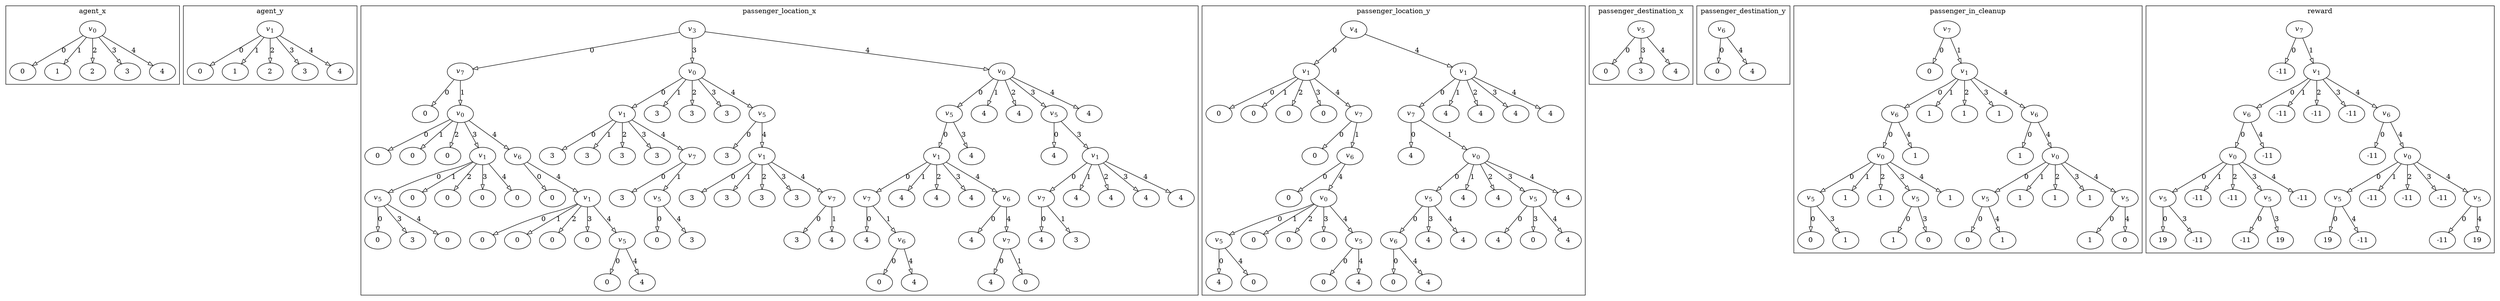 digraph {
edge [arrowhead=empty]

subgraph cluster_agent_x {
label="agent_x"
agent_x_n0 [label=<<i>v</i><sub>0</sub>>]
agent_x_n0 -> agent_x_n1 [label=<0>]
agent_x_n1 [label="0"]
agent_x_n0 -> agent_x_n2 [label=<1>]
agent_x_n2 [label="1"]
agent_x_n0 -> agent_x_n3 [label=<2>]
agent_x_n3 [label="2"]
agent_x_n0 -> agent_x_n4 [label=<3>]
agent_x_n4 [label="3"]
agent_x_n0 -> agent_x_n5 [label=<4>]
agent_x_n5 [label="4"]
}

subgraph cluster_agent_y {
label="agent_y"
agent_y_n0 [label=<<i>v</i><sub>1</sub>>]
agent_y_n0 -> agent_y_n1 [label=<0>]
agent_y_n1 [label="0"]
agent_y_n0 -> agent_y_n2 [label=<1>]
agent_y_n2 [label="1"]
agent_y_n0 -> agent_y_n3 [label=<2>]
agent_y_n3 [label="2"]
agent_y_n0 -> agent_y_n4 [label=<3>]
agent_y_n4 [label="3"]
agent_y_n0 -> agent_y_n5 [label=<4>]
agent_y_n5 [label="4"]
}

subgraph cluster_passenger_location_x {
label="passenger_location_x"
passenger_location_x_n0 [label=<<i>v</i><sub>3</sub>>]
passenger_location_x_n0 -> passenger_location_x_n1 [label=<0>]
passenger_location_x_n1 [label=<<i>v</i><sub>7</sub>>]
passenger_location_x_n1 -> passenger_location_x_n2 [label=<0>]
passenger_location_x_n2 [label="0"]
passenger_location_x_n1 -> passenger_location_x_n3 [label=<1>]
passenger_location_x_n3 [label=<<i>v</i><sub>0</sub>>]
passenger_location_x_n3 -> passenger_location_x_n4 [label=<0>]
passenger_location_x_n4 [label="0"]
passenger_location_x_n3 -> passenger_location_x_n5 [label=<1>]
passenger_location_x_n5 [label="0"]
passenger_location_x_n3 -> passenger_location_x_n6 [label=<2>]
passenger_location_x_n6 [label="0"]
passenger_location_x_n3 -> passenger_location_x_n7 [label=<3>]
passenger_location_x_n7 [label=<<i>v</i><sub>1</sub>>]
passenger_location_x_n7 -> passenger_location_x_n8 [label=<0>]
passenger_location_x_n8 [label=<<i>v</i><sub>5</sub>>]
passenger_location_x_n8 -> passenger_location_x_n9 [label=<0>]
passenger_location_x_n9 [label="0"]
passenger_location_x_n8 -> passenger_location_x_n10 [label=<3>]
passenger_location_x_n10 [label="3"]
passenger_location_x_n8 -> passenger_location_x_n11 [label=<4>]
passenger_location_x_n11 [label="0"]
passenger_location_x_n7 -> passenger_location_x_n12 [label=<1>]
passenger_location_x_n12 [label="0"]
passenger_location_x_n7 -> passenger_location_x_n13 [label=<2>]
passenger_location_x_n13 [label="0"]
passenger_location_x_n7 -> passenger_location_x_n14 [label=<3>]
passenger_location_x_n14 [label="0"]
passenger_location_x_n7 -> passenger_location_x_n15 [label=<4>]
passenger_location_x_n15 [label="0"]
passenger_location_x_n3 -> passenger_location_x_n16 [label=<4>]
passenger_location_x_n16 [label=<<i>v</i><sub>6</sub>>]
passenger_location_x_n16 -> passenger_location_x_n17 [label=<0>]
passenger_location_x_n17 [label="0"]
passenger_location_x_n16 -> passenger_location_x_n18 [label=<4>]
passenger_location_x_n18 [label=<<i>v</i><sub>1</sub>>]
passenger_location_x_n18 -> passenger_location_x_n19 [label=<0>]
passenger_location_x_n19 [label="0"]
passenger_location_x_n18 -> passenger_location_x_n20 [label=<1>]
passenger_location_x_n20 [label="0"]
passenger_location_x_n18 -> passenger_location_x_n21 [label=<2>]
passenger_location_x_n21 [label="0"]
passenger_location_x_n18 -> passenger_location_x_n22 [label=<3>]
passenger_location_x_n22 [label="0"]
passenger_location_x_n18 -> passenger_location_x_n23 [label=<4>]
passenger_location_x_n23 [label=<<i>v</i><sub>5</sub>>]
passenger_location_x_n23 -> passenger_location_x_n24 [label=<0>]
passenger_location_x_n24 [label="0"]
passenger_location_x_n23 -> passenger_location_x_n25 [label=<4>]
passenger_location_x_n25 [label="4"]
passenger_location_x_n0 -> passenger_location_x_n26 [label=<3>]
passenger_location_x_n26 [label=<<i>v</i><sub>0</sub>>]
passenger_location_x_n26 -> passenger_location_x_n27 [label=<0>]
passenger_location_x_n27 [label=<<i>v</i><sub>1</sub>>]
passenger_location_x_n27 -> passenger_location_x_n28 [label=<0>]
passenger_location_x_n28 [label="3"]
passenger_location_x_n27 -> passenger_location_x_n29 [label=<1>]
passenger_location_x_n29 [label="3"]
passenger_location_x_n27 -> passenger_location_x_n30 [label=<2>]
passenger_location_x_n30 [label="3"]
passenger_location_x_n27 -> passenger_location_x_n31 [label=<3>]
passenger_location_x_n31 [label="3"]
passenger_location_x_n27 -> passenger_location_x_n32 [label=<4>]
passenger_location_x_n32 [label=<<i>v</i><sub>7</sub>>]
passenger_location_x_n32 -> passenger_location_x_n33 [label=<0>]
passenger_location_x_n33 [label="3"]
passenger_location_x_n32 -> passenger_location_x_n34 [label=<1>]
passenger_location_x_n34 [label=<<i>v</i><sub>5</sub>>]
passenger_location_x_n34 -> passenger_location_x_n35 [label=<0>]
passenger_location_x_n35 [label="0"]
passenger_location_x_n34 -> passenger_location_x_n36 [label=<4>]
passenger_location_x_n36 [label="3"]
passenger_location_x_n26 -> passenger_location_x_n37 [label=<1>]
passenger_location_x_n37 [label="3"]
passenger_location_x_n26 -> passenger_location_x_n38 [label=<2>]
passenger_location_x_n38 [label="3"]
passenger_location_x_n26 -> passenger_location_x_n39 [label=<3>]
passenger_location_x_n39 [label="3"]
passenger_location_x_n26 -> passenger_location_x_n40 [label=<4>]
passenger_location_x_n40 [label=<<i>v</i><sub>5</sub>>]
passenger_location_x_n40 -> passenger_location_x_n41 [label=<0>]
passenger_location_x_n41 [label="3"]
passenger_location_x_n40 -> passenger_location_x_n42 [label=<4>]
passenger_location_x_n42 [label=<<i>v</i><sub>1</sub>>]
passenger_location_x_n42 -> passenger_location_x_n43 [label=<0>]
passenger_location_x_n43 [label="3"]
passenger_location_x_n42 -> passenger_location_x_n44 [label=<1>]
passenger_location_x_n44 [label="3"]
passenger_location_x_n42 -> passenger_location_x_n45 [label=<2>]
passenger_location_x_n45 [label="3"]
passenger_location_x_n42 -> passenger_location_x_n46 [label=<3>]
passenger_location_x_n46 [label="3"]
passenger_location_x_n42 -> passenger_location_x_n47 [label=<4>]
passenger_location_x_n47 [label=<<i>v</i><sub>7</sub>>]
passenger_location_x_n47 -> passenger_location_x_n48 [label=<0>]
passenger_location_x_n48 [label="3"]
passenger_location_x_n47 -> passenger_location_x_n49 [label=<1>]
passenger_location_x_n49 [label="4"]
passenger_location_x_n0 -> passenger_location_x_n50 [label=<4>]
passenger_location_x_n50 [label=<<i>v</i><sub>0</sub>>]
passenger_location_x_n50 -> passenger_location_x_n51 [label=<0>]
passenger_location_x_n51 [label=<<i>v</i><sub>5</sub>>]
passenger_location_x_n51 -> passenger_location_x_n52 [label=<0>]
passenger_location_x_n52 [label=<<i>v</i><sub>1</sub>>]
passenger_location_x_n52 -> passenger_location_x_n53 [label=<0>]
passenger_location_x_n53 [label=<<i>v</i><sub>7</sub>>]
passenger_location_x_n53 -> passenger_location_x_n54 [label=<0>]
passenger_location_x_n54 [label="4"]
passenger_location_x_n53 -> passenger_location_x_n55 [label=<1>]
passenger_location_x_n55 [label=<<i>v</i><sub>6</sub>>]
passenger_location_x_n55 -> passenger_location_x_n56 [label=<0>]
passenger_location_x_n56 [label="0"]
passenger_location_x_n55 -> passenger_location_x_n57 [label=<4>]
passenger_location_x_n57 [label="4"]
passenger_location_x_n52 -> passenger_location_x_n58 [label=<1>]
passenger_location_x_n58 [label="4"]
passenger_location_x_n52 -> passenger_location_x_n59 [label=<2>]
passenger_location_x_n59 [label="4"]
passenger_location_x_n52 -> passenger_location_x_n60 [label=<3>]
passenger_location_x_n60 [label="4"]
passenger_location_x_n52 -> passenger_location_x_n61 [label=<4>]
passenger_location_x_n61 [label=<<i>v</i><sub>6</sub>>]
passenger_location_x_n61 -> passenger_location_x_n62 [label=<0>]
passenger_location_x_n62 [label="4"]
passenger_location_x_n61 -> passenger_location_x_n63 [label=<4>]
passenger_location_x_n63 [label=<<i>v</i><sub>7</sub>>]
passenger_location_x_n63 -> passenger_location_x_n64 [label=<0>]
passenger_location_x_n64 [label="4"]
passenger_location_x_n63 -> passenger_location_x_n65 [label=<1>]
passenger_location_x_n65 [label="0"]
passenger_location_x_n51 -> passenger_location_x_n66 [label=<3>]
passenger_location_x_n66 [label="4"]
passenger_location_x_n50 -> passenger_location_x_n67 [label=<1>]
passenger_location_x_n67 [label="4"]
passenger_location_x_n50 -> passenger_location_x_n68 [label=<2>]
passenger_location_x_n68 [label="4"]
passenger_location_x_n50 -> passenger_location_x_n69 [label=<3>]
passenger_location_x_n69 [label=<<i>v</i><sub>5</sub>>]
passenger_location_x_n69 -> passenger_location_x_n70 [label=<0>]
passenger_location_x_n70 [label="4"]
passenger_location_x_n69 -> passenger_location_x_n71 [label=<3>]
passenger_location_x_n71 [label=<<i>v</i><sub>1</sub>>]
passenger_location_x_n71 -> passenger_location_x_n72 [label=<0>]
passenger_location_x_n72 [label=<<i>v</i><sub>7</sub>>]
passenger_location_x_n72 -> passenger_location_x_n73 [label=<0>]
passenger_location_x_n73 [label="4"]
passenger_location_x_n72 -> passenger_location_x_n74 [label=<1>]
passenger_location_x_n74 [label="3"]
passenger_location_x_n71 -> passenger_location_x_n75 [label=<1>]
passenger_location_x_n75 [label="4"]
passenger_location_x_n71 -> passenger_location_x_n76 [label=<2>]
passenger_location_x_n76 [label="4"]
passenger_location_x_n71 -> passenger_location_x_n77 [label=<3>]
passenger_location_x_n77 [label="4"]
passenger_location_x_n71 -> passenger_location_x_n78 [label=<4>]
passenger_location_x_n78 [label="4"]
passenger_location_x_n50 -> passenger_location_x_n79 [label=<4>]
passenger_location_x_n79 [label="4"]
}

subgraph cluster_passenger_location_y {
label="passenger_location_y"
passenger_location_y_n0 [label=<<i>v</i><sub>4</sub>>]
passenger_location_y_n0 -> passenger_location_y_n1 [label=<0>]
passenger_location_y_n1 [label=<<i>v</i><sub>1</sub>>]
passenger_location_y_n1 -> passenger_location_y_n2 [label=<0>]
passenger_location_y_n2 [label="0"]
passenger_location_y_n1 -> passenger_location_y_n3 [label=<1>]
passenger_location_y_n3 [label="0"]
passenger_location_y_n1 -> passenger_location_y_n4 [label=<2>]
passenger_location_y_n4 [label="0"]
passenger_location_y_n1 -> passenger_location_y_n5 [label=<3>]
passenger_location_y_n5 [label="0"]
passenger_location_y_n1 -> passenger_location_y_n6 [label=<4>]
passenger_location_y_n6 [label=<<i>v</i><sub>7</sub>>]
passenger_location_y_n6 -> passenger_location_y_n7 [label=<0>]
passenger_location_y_n7 [label="0"]
passenger_location_y_n6 -> passenger_location_y_n8 [label=<1>]
passenger_location_y_n8 [label=<<i>v</i><sub>6</sub>>]
passenger_location_y_n8 -> passenger_location_y_n9 [label=<0>]
passenger_location_y_n9 [label="0"]
passenger_location_y_n8 -> passenger_location_y_n10 [label=<4>]
passenger_location_y_n10 [label=<<i>v</i><sub>0</sub>>]
passenger_location_y_n10 -> passenger_location_y_n11 [label=<0>]
passenger_location_y_n11 [label=<<i>v</i><sub>5</sub>>]
passenger_location_y_n11 -> passenger_location_y_n12 [label=<0>]
passenger_location_y_n12 [label="4"]
passenger_location_y_n11 -> passenger_location_y_n13 [label=<4>]
passenger_location_y_n13 [label="0"]
passenger_location_y_n10 -> passenger_location_y_n14 [label=<1>]
passenger_location_y_n14 [label="0"]
passenger_location_y_n10 -> passenger_location_y_n15 [label=<2>]
passenger_location_y_n15 [label="0"]
passenger_location_y_n10 -> passenger_location_y_n16 [label=<3>]
passenger_location_y_n16 [label="0"]
passenger_location_y_n10 -> passenger_location_y_n17 [label=<4>]
passenger_location_y_n17 [label=<<i>v</i><sub>5</sub>>]
passenger_location_y_n17 -> passenger_location_y_n18 [label=<0>]
passenger_location_y_n18 [label="0"]
passenger_location_y_n17 -> passenger_location_y_n19 [label=<4>]
passenger_location_y_n19 [label="4"]
passenger_location_y_n0 -> passenger_location_y_n20 [label=<4>]
passenger_location_y_n20 [label=<<i>v</i><sub>1</sub>>]
passenger_location_y_n20 -> passenger_location_y_n21 [label=<0>]
passenger_location_y_n21 [label=<<i>v</i><sub>7</sub>>]
passenger_location_y_n21 -> passenger_location_y_n22 [label=<0>]
passenger_location_y_n22 [label="4"]
passenger_location_y_n21 -> passenger_location_y_n23 [label=<1>]
passenger_location_y_n23 [label=<<i>v</i><sub>0</sub>>]
passenger_location_y_n23 -> passenger_location_y_n24 [label=<0>]
passenger_location_y_n24 [label=<<i>v</i><sub>5</sub>>]
passenger_location_y_n24 -> passenger_location_y_n25 [label=<0>]
passenger_location_y_n25 [label=<<i>v</i><sub>6</sub>>]
passenger_location_y_n25 -> passenger_location_y_n26 [label=<0>]
passenger_location_y_n26 [label="0"]
passenger_location_y_n25 -> passenger_location_y_n27 [label=<4>]
passenger_location_y_n27 [label="4"]
passenger_location_y_n24 -> passenger_location_y_n28 [label=<3>]
passenger_location_y_n28 [label="4"]
passenger_location_y_n24 -> passenger_location_y_n29 [label=<4>]
passenger_location_y_n29 [label="4"]
passenger_location_y_n23 -> passenger_location_y_n30 [label=<1>]
passenger_location_y_n30 [label="4"]
passenger_location_y_n23 -> passenger_location_y_n31 [label=<2>]
passenger_location_y_n31 [label="4"]
passenger_location_y_n23 -> passenger_location_y_n32 [label=<3>]
passenger_location_y_n32 [label=<<i>v</i><sub>5</sub>>]
passenger_location_y_n32 -> passenger_location_y_n33 [label=<0>]
passenger_location_y_n33 [label="4"]
passenger_location_y_n32 -> passenger_location_y_n34 [label=<3>]
passenger_location_y_n34 [label="0"]
passenger_location_y_n32 -> passenger_location_y_n35 [label=<4>]
passenger_location_y_n35 [label="4"]
passenger_location_y_n23 -> passenger_location_y_n36 [label=<4>]
passenger_location_y_n36 [label="4"]
passenger_location_y_n20 -> passenger_location_y_n37 [label=<1>]
passenger_location_y_n37 [label="4"]
passenger_location_y_n20 -> passenger_location_y_n38 [label=<2>]
passenger_location_y_n38 [label="4"]
passenger_location_y_n20 -> passenger_location_y_n39 [label=<3>]
passenger_location_y_n39 [label="4"]
passenger_location_y_n20 -> passenger_location_y_n40 [label=<4>]
passenger_location_y_n40 [label="4"]
}

subgraph cluster_passenger_destination_x {
label="passenger_destination_x"
passenger_destination_x_n0 [label=<<i>v</i><sub>5</sub>>]
passenger_destination_x_n0 -> passenger_destination_x_n1 [label=<0>]
passenger_destination_x_n1 [label="0"]
passenger_destination_x_n0 -> passenger_destination_x_n2 [label=<3>]
passenger_destination_x_n2 [label="3"]
passenger_destination_x_n0 -> passenger_destination_x_n3 [label=<4>]
passenger_destination_x_n3 [label="4"]
}

subgraph cluster_passenger_destination_y {
label="passenger_destination_y"
passenger_destination_y_n0 [label=<<i>v</i><sub>6</sub>>]
passenger_destination_y_n0 -> passenger_destination_y_n1 [label=<0>]
passenger_destination_y_n1 [label="0"]
passenger_destination_y_n0 -> passenger_destination_y_n2 [label=<4>]
passenger_destination_y_n2 [label="4"]
}

subgraph cluster_passenger_in_cleanup {
label="passenger_in_cleanup"
passenger_in_cleanup_n0 [label=<<i>v</i><sub>7</sub>>]
passenger_in_cleanup_n0 -> passenger_in_cleanup_n1 [label=<0>]
passenger_in_cleanup_n1 [label="0"]
passenger_in_cleanup_n0 -> passenger_in_cleanup_n2 [label=<1>]
passenger_in_cleanup_n2 [label=<<i>v</i><sub>1</sub>>]
passenger_in_cleanup_n2 -> passenger_in_cleanup_n3 [label=<0>]
passenger_in_cleanup_n3 [label=<<i>v</i><sub>6</sub>>]
passenger_in_cleanup_n3 -> passenger_in_cleanup_n4 [label=<0>]
passenger_in_cleanup_n4 [label=<<i>v</i><sub>0</sub>>]
passenger_in_cleanup_n4 -> passenger_in_cleanup_n5 [label=<0>]
passenger_in_cleanup_n5 [label=<<i>v</i><sub>5</sub>>]
passenger_in_cleanup_n5 -> passenger_in_cleanup_n6 [label=<0>]
passenger_in_cleanup_n6 [label="0"]
passenger_in_cleanup_n5 -> passenger_in_cleanup_n7 [label=<3>]
passenger_in_cleanup_n7 [label="1"]
passenger_in_cleanup_n4 -> passenger_in_cleanup_n8 [label=<1>]
passenger_in_cleanup_n8 [label="1"]
passenger_in_cleanup_n4 -> passenger_in_cleanup_n9 [label=<2>]
passenger_in_cleanup_n9 [label="1"]
passenger_in_cleanup_n4 -> passenger_in_cleanup_n10 [label=<3>]
passenger_in_cleanup_n10 [label=<<i>v</i><sub>5</sub>>]
passenger_in_cleanup_n10 -> passenger_in_cleanup_n11 [label=<0>]
passenger_in_cleanup_n11 [label="1"]
passenger_in_cleanup_n10 -> passenger_in_cleanup_n12 [label=<3>]
passenger_in_cleanup_n12 [label="0"]
passenger_in_cleanup_n4 -> passenger_in_cleanup_n13 [label=<4>]
passenger_in_cleanup_n13 [label="1"]
passenger_in_cleanup_n3 -> passenger_in_cleanup_n14 [label=<4>]
passenger_in_cleanup_n14 [label="1"]
passenger_in_cleanup_n2 -> passenger_in_cleanup_n15 [label=<1>]
passenger_in_cleanup_n15 [label="1"]
passenger_in_cleanup_n2 -> passenger_in_cleanup_n16 [label=<2>]
passenger_in_cleanup_n16 [label="1"]
passenger_in_cleanup_n2 -> passenger_in_cleanup_n17 [label=<3>]
passenger_in_cleanup_n17 [label="1"]
passenger_in_cleanup_n2 -> passenger_in_cleanup_n18 [label=<4>]
passenger_in_cleanup_n18 [label=<<i>v</i><sub>6</sub>>]
passenger_in_cleanup_n18 -> passenger_in_cleanup_n19 [label=<0>]
passenger_in_cleanup_n19 [label="1"]
passenger_in_cleanup_n18 -> passenger_in_cleanup_n20 [label=<4>]
passenger_in_cleanup_n20 [label=<<i>v</i><sub>0</sub>>]
passenger_in_cleanup_n20 -> passenger_in_cleanup_n21 [label=<0>]
passenger_in_cleanup_n21 [label=<<i>v</i><sub>5</sub>>]
passenger_in_cleanup_n21 -> passenger_in_cleanup_n22 [label=<0>]
passenger_in_cleanup_n22 [label="0"]
passenger_in_cleanup_n21 -> passenger_in_cleanup_n23 [label=<4>]
passenger_in_cleanup_n23 [label="1"]
passenger_in_cleanup_n20 -> passenger_in_cleanup_n24 [label=<1>]
passenger_in_cleanup_n24 [label="1"]
passenger_in_cleanup_n20 -> passenger_in_cleanup_n25 [label=<2>]
passenger_in_cleanup_n25 [label="1"]
passenger_in_cleanup_n20 -> passenger_in_cleanup_n26 [label=<3>]
passenger_in_cleanup_n26 [label="1"]
passenger_in_cleanup_n20 -> passenger_in_cleanup_n27 [label=<4>]
passenger_in_cleanup_n27 [label=<<i>v</i><sub>5</sub>>]
passenger_in_cleanup_n27 -> passenger_in_cleanup_n28 [label=<0>]
passenger_in_cleanup_n28 [label="1"]
passenger_in_cleanup_n27 -> passenger_in_cleanup_n29 [label=<4>]
passenger_in_cleanup_n29 [label="0"]
}

subgraph cluster_reward {
label="reward"
reward_n0 [label=<<i>v</i><sub>7</sub>>]
reward_n0 -> reward_n1 [label=<0>]
reward_n1 [label="-11"]
reward_n0 -> reward_n2 [label=<1>]
reward_n2 [label=<<i>v</i><sub>1</sub>>]
reward_n2 -> reward_n3 [label=<0>]
reward_n3 [label=<<i>v</i><sub>6</sub>>]
reward_n3 -> reward_n4 [label=<0>]
reward_n4 [label=<<i>v</i><sub>0</sub>>]
reward_n4 -> reward_n5 [label=<0>]
reward_n5 [label=<<i>v</i><sub>5</sub>>]
reward_n5 -> reward_n6 [label=<0>]
reward_n6 [label="19"]
reward_n5 -> reward_n7 [label=<3>]
reward_n7 [label="-11"]
reward_n4 -> reward_n8 [label=<1>]
reward_n8 [label="-11"]
reward_n4 -> reward_n9 [label=<2>]
reward_n9 [label="-11"]
reward_n4 -> reward_n10 [label=<3>]
reward_n10 [label=<<i>v</i><sub>5</sub>>]
reward_n10 -> reward_n11 [label=<0>]
reward_n11 [label="-11"]
reward_n10 -> reward_n12 [label=<3>]
reward_n12 [label="19"]
reward_n4 -> reward_n13 [label=<4>]
reward_n13 [label="-11"]
reward_n3 -> reward_n14 [label=<4>]
reward_n14 [label="-11"]
reward_n2 -> reward_n15 [label=<1>]
reward_n15 [label="-11"]
reward_n2 -> reward_n16 [label=<2>]
reward_n16 [label="-11"]
reward_n2 -> reward_n17 [label=<3>]
reward_n17 [label="-11"]
reward_n2 -> reward_n18 [label=<4>]
reward_n18 [label=<<i>v</i><sub>6</sub>>]
reward_n18 -> reward_n19 [label=<0>]
reward_n19 [label="-11"]
reward_n18 -> reward_n20 [label=<4>]
reward_n20 [label=<<i>v</i><sub>0</sub>>]
reward_n20 -> reward_n21 [label=<0>]
reward_n21 [label=<<i>v</i><sub>5</sub>>]
reward_n21 -> reward_n22 [label=<0>]
reward_n22 [label="19"]
reward_n21 -> reward_n23 [label=<4>]
reward_n23 [label="-11"]
reward_n20 -> reward_n24 [label=<1>]
reward_n24 [label="-11"]
reward_n20 -> reward_n25 [label=<2>]
reward_n25 [label="-11"]
reward_n20 -> reward_n26 [label=<3>]
reward_n26 [label="-11"]
reward_n20 -> reward_n27 [label=<4>]
reward_n27 [label=<<i>v</i><sub>5</sub>>]
reward_n27 -> reward_n28 [label=<0>]
reward_n28 [label="-11"]
reward_n27 -> reward_n29 [label=<4>]
reward_n29 [label="19"]
}
}
